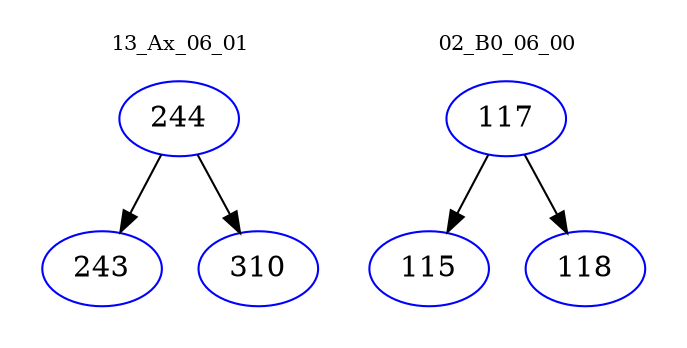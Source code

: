 digraph{
subgraph cluster_0 {
color = white
label = "13_Ax_06_01";
fontsize=10;
T0_244 [label="244", color="blue"]
T0_244 -> T0_243 [color="black"]
T0_243 [label="243", color="blue"]
T0_244 -> T0_310 [color="black"]
T0_310 [label="310", color="blue"]
}
subgraph cluster_1 {
color = white
label = "02_B0_06_00";
fontsize=10;
T1_117 [label="117", color="blue"]
T1_117 -> T1_115 [color="black"]
T1_115 [label="115", color="blue"]
T1_117 -> T1_118 [color="black"]
T1_118 [label="118", color="blue"]
}
}
